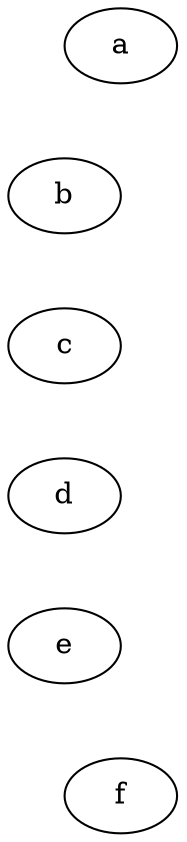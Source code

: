 digraph grow0 {
  a -> b [style=invis]
  b -> c [style=invis]
  c -> d [style=invis]
  d -> e [style=invis]
  e -> f [style=invis]
  f -> a [style=invis]
}

